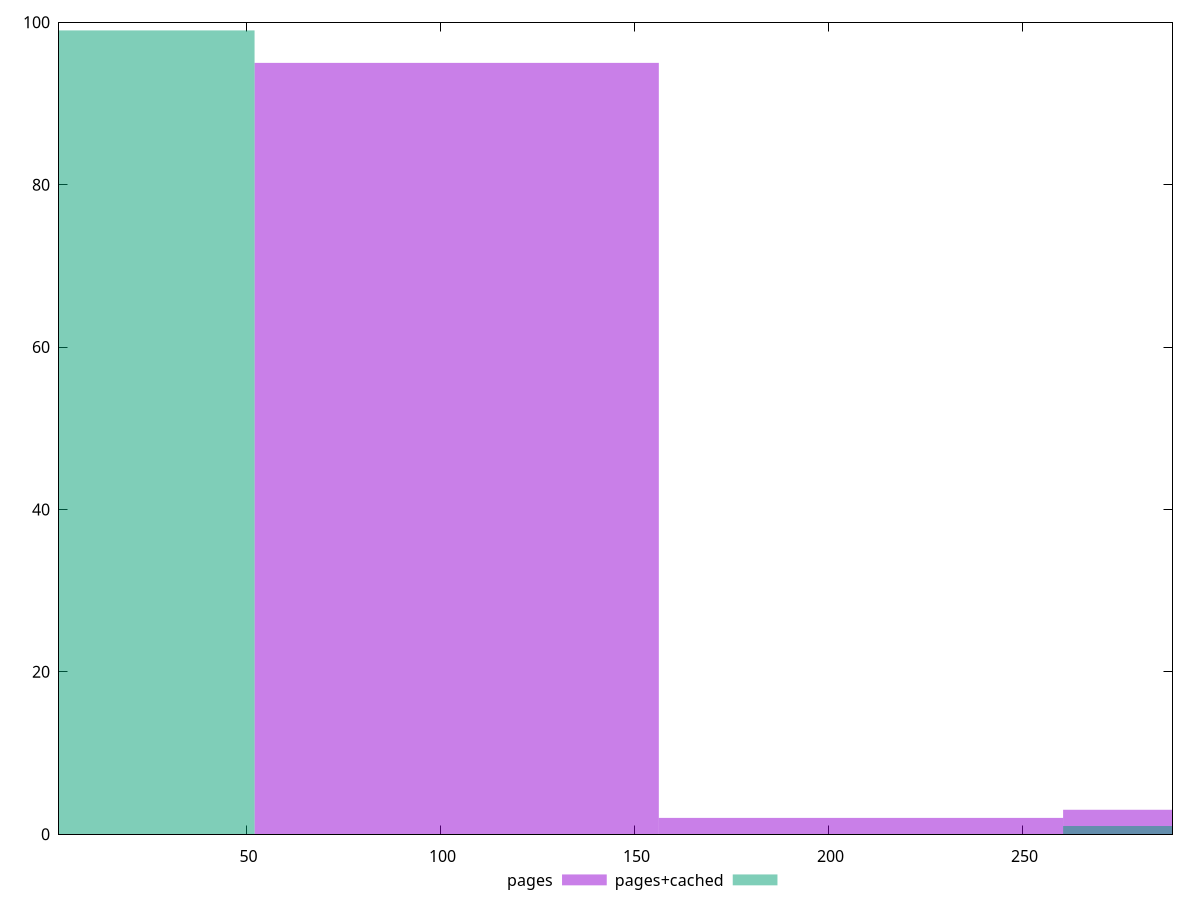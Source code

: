 reset

$pages <<EOF
312.5728389890768 3
104.19094632969227 95
208.38189265938453 2
EOF

$pagesCached <<EOF
312.5728389890768 1
0 99
EOF

set key outside below
set boxwidth 104.19094632969227
set xrange [1.6969999999999998:288.66999999999996]
set yrange [0:100]
set trange [0:100]
set style fill transparent solid 0.5 noborder
set terminal svg size 640, 500 enhanced background rgb 'white'
set output "report_00026_2021-02-22T21:38:55.199Z/server-response-time/comparison/histogram/0_vs_1.svg"

plot $pages title "pages" with boxes, \
     $pagesCached title "pages+cached" with boxes

reset
